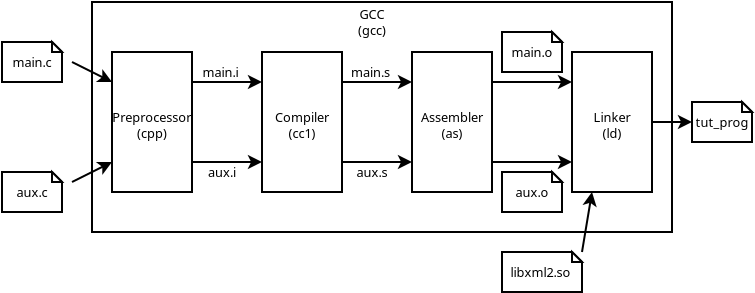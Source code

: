 <?xml version="1.0" encoding="UTF-8"?>
<dia:diagram xmlns:dia="http://www.lysator.liu.se/~alla/dia/">
  <dia:layer name="Background" visible="true">
    <dia:object type="Standard - Box" version="0" id="O0">
      <dia:attribute name="obj_pos">
        <dia:point val="24,-29.5"/>
      </dia:attribute>
      <dia:attribute name="obj_bb">
        <dia:rectangle val="23.95,-29.55;53.05,-17.95"/>
      </dia:attribute>
      <dia:attribute name="elem_corner">
        <dia:point val="24,-29.5"/>
      </dia:attribute>
      <dia:attribute name="elem_width">
        <dia:real val="29"/>
      </dia:attribute>
      <dia:attribute name="elem_height">
        <dia:real val="11.5"/>
      </dia:attribute>
      <dia:attribute name="show_background">
        <dia:boolean val="true"/>
      </dia:attribute>
    </dia:object>
    <dia:group>
      <dia:object type="Standard - Polygon" version="0" id="O1">
        <dia:attribute name="obj_pos">
          <dia:point val="44.5,-28"/>
        </dia:attribute>
        <dia:attribute name="obj_bb">
          <dia:rectangle val="44.45,-28.05;47.55,-25.95"/>
        </dia:attribute>
        <dia:attribute name="poly_points">
          <dia:point val="44.5,-28"/>
          <dia:point val="47,-28"/>
          <dia:point val="47.5,-27.5"/>
          <dia:point val="47.5,-26"/>
          <dia:point val="44.5,-26"/>
        </dia:attribute>
        <dia:attribute name="show_background">
          <dia:boolean val="true"/>
        </dia:attribute>
      </dia:object>
      <dia:object type="Standard - Polygon" version="0" id="O2">
        <dia:attribute name="obj_pos">
          <dia:point val="47,-28"/>
        </dia:attribute>
        <dia:attribute name="obj_bb">
          <dia:rectangle val="46.95,-28.121;47.621,-27.45"/>
        </dia:attribute>
        <dia:attribute name="poly_points">
          <dia:point val="47,-28"/>
          <dia:point val="47.5,-27.5"/>
          <dia:point val="47,-27.5"/>
        </dia:attribute>
        <dia:attribute name="show_background">
          <dia:boolean val="true"/>
        </dia:attribute>
      </dia:object>
    </dia:group>
    <dia:group>
      <dia:object type="Standard - Polygon" version="0" id="O3">
        <dia:attribute name="obj_pos">
          <dia:point val="54,-24.5"/>
        </dia:attribute>
        <dia:attribute name="obj_bb">
          <dia:rectangle val="53.95,-24.55;57.05,-22.45"/>
        </dia:attribute>
        <dia:attribute name="poly_points">
          <dia:point val="54,-24.5"/>
          <dia:point val="56.5,-24.5"/>
          <dia:point val="57,-24"/>
          <dia:point val="57,-22.5"/>
          <dia:point val="54,-22.5"/>
        </dia:attribute>
        <dia:attribute name="show_background">
          <dia:boolean val="true"/>
        </dia:attribute>
      </dia:object>
      <dia:object type="Standard - Polygon" version="0" id="O4">
        <dia:attribute name="obj_pos">
          <dia:point val="56.5,-24.5"/>
        </dia:attribute>
        <dia:attribute name="obj_bb">
          <dia:rectangle val="56.45,-24.621;57.121,-23.95"/>
        </dia:attribute>
        <dia:attribute name="poly_points">
          <dia:point val="56.5,-24.5"/>
          <dia:point val="57,-24"/>
          <dia:point val="56.5,-24"/>
        </dia:attribute>
        <dia:attribute name="show_background">
          <dia:boolean val="true"/>
        </dia:attribute>
      </dia:object>
    </dia:group>
    <dia:group>
      <dia:object type="Standard - Polygon" version="0" id="O5">
        <dia:attribute name="obj_pos">
          <dia:point val="19.5,-21"/>
        </dia:attribute>
        <dia:attribute name="obj_bb">
          <dia:rectangle val="19.45,-21.05;22.55,-18.95"/>
        </dia:attribute>
        <dia:attribute name="poly_points">
          <dia:point val="19.5,-21"/>
          <dia:point val="22,-21"/>
          <dia:point val="22.5,-20.5"/>
          <dia:point val="22.5,-19"/>
          <dia:point val="19.5,-19"/>
        </dia:attribute>
        <dia:attribute name="show_background">
          <dia:boolean val="true"/>
        </dia:attribute>
      </dia:object>
      <dia:object type="Standard - Polygon" version="0" id="O6">
        <dia:attribute name="obj_pos">
          <dia:point val="22,-21"/>
        </dia:attribute>
        <dia:attribute name="obj_bb">
          <dia:rectangle val="21.95,-21.121;22.621,-20.45"/>
        </dia:attribute>
        <dia:attribute name="poly_points">
          <dia:point val="22,-21"/>
          <dia:point val="22.5,-20.5"/>
          <dia:point val="22,-20.5"/>
        </dia:attribute>
        <dia:attribute name="show_background">
          <dia:boolean val="true"/>
        </dia:attribute>
      </dia:object>
    </dia:group>
    <dia:object type="Standard - Box" version="0" id="O7">
      <dia:attribute name="obj_pos">
        <dia:point val="25,-27"/>
      </dia:attribute>
      <dia:attribute name="obj_bb">
        <dia:rectangle val="24.95,-27.05;29.05,-19.95"/>
      </dia:attribute>
      <dia:attribute name="elem_corner">
        <dia:point val="25,-27"/>
      </dia:attribute>
      <dia:attribute name="elem_width">
        <dia:real val="4"/>
      </dia:attribute>
      <dia:attribute name="elem_height">
        <dia:real val="7.0"/>
      </dia:attribute>
      <dia:attribute name="show_background">
        <dia:boolean val="true"/>
      </dia:attribute>
    </dia:object>
    <dia:object type="Standard - Text" version="1" id="O8">
      <dia:attribute name="obj_pos">
        <dia:point val="27,-23.5"/>
      </dia:attribute>
      <dia:attribute name="obj_bb">
        <dia:rectangle val="25.119,-24.043;28.881,-22.302"/>
      </dia:attribute>
      <dia:attribute name="text">
        <dia:composite type="text">
          <dia:attribute name="string">
            <dia:string>#Preprocessor
(cpp)#</dia:string>
          </dia:attribute>
          <dia:attribute name="font">
            <dia:font family="sans" style="0" name="Helvetica"/>
          </dia:attribute>
          <dia:attribute name="height">
            <dia:real val="0.8"/>
          </dia:attribute>
          <dia:attribute name="pos">
            <dia:point val="27,-23.5"/>
          </dia:attribute>
          <dia:attribute name="color">
            <dia:color val="#000000"/>
          </dia:attribute>
          <dia:attribute name="alignment">
            <dia:enum val="1"/>
          </dia:attribute>
        </dia:composite>
      </dia:attribute>
      <dia:attribute name="valign">
        <dia:enum val="3"/>
      </dia:attribute>
      <dia:connections>
        <dia:connection handle="0" to="O7" connection="8"/>
      </dia:connections>
    </dia:object>
    <dia:object type="Standard - Box" version="0" id="O9">
      <dia:attribute name="obj_pos">
        <dia:point val="32.5,-27"/>
      </dia:attribute>
      <dia:attribute name="obj_bb">
        <dia:rectangle val="32.45,-27.05;36.55,-19.95"/>
      </dia:attribute>
      <dia:attribute name="elem_corner">
        <dia:point val="32.5,-27"/>
      </dia:attribute>
      <dia:attribute name="elem_width">
        <dia:real val="4"/>
      </dia:attribute>
      <dia:attribute name="elem_height">
        <dia:real val="7"/>
      </dia:attribute>
      <dia:attribute name="show_background">
        <dia:boolean val="true"/>
      </dia:attribute>
    </dia:object>
    <dia:object type="Standard - Text" version="1" id="O10">
      <dia:attribute name="obj_pos">
        <dia:point val="34.5,-23.5"/>
      </dia:attribute>
      <dia:attribute name="obj_bb">
        <dia:rectangle val="33.188,-24.043;35.812,-22.302"/>
      </dia:attribute>
      <dia:attribute name="text">
        <dia:composite type="text">
          <dia:attribute name="string">
            <dia:string>#Compiler
(cc1)#</dia:string>
          </dia:attribute>
          <dia:attribute name="font">
            <dia:font family="sans" style="0" name="Helvetica"/>
          </dia:attribute>
          <dia:attribute name="height">
            <dia:real val="0.8"/>
          </dia:attribute>
          <dia:attribute name="pos">
            <dia:point val="34.5,-23.5"/>
          </dia:attribute>
          <dia:attribute name="color">
            <dia:color val="#000000"/>
          </dia:attribute>
          <dia:attribute name="alignment">
            <dia:enum val="1"/>
          </dia:attribute>
        </dia:composite>
      </dia:attribute>
      <dia:attribute name="valign">
        <dia:enum val="3"/>
      </dia:attribute>
      <dia:connections>
        <dia:connection handle="0" to="O9" connection="8"/>
      </dia:connections>
    </dia:object>
    <dia:object type="Standard - Box" version="0" id="O11">
      <dia:attribute name="obj_pos">
        <dia:point val="40,-27"/>
      </dia:attribute>
      <dia:attribute name="obj_bb">
        <dia:rectangle val="39.95,-27.05;44.05,-19.95"/>
      </dia:attribute>
      <dia:attribute name="elem_corner">
        <dia:point val="40,-27"/>
      </dia:attribute>
      <dia:attribute name="elem_width">
        <dia:real val="4"/>
      </dia:attribute>
      <dia:attribute name="elem_height">
        <dia:real val="7"/>
      </dia:attribute>
      <dia:attribute name="show_background">
        <dia:boolean val="true"/>
      </dia:attribute>
    </dia:object>
    <dia:object type="Standard - Text" version="1" id="O12">
      <dia:attribute name="obj_pos">
        <dia:point val="42,-23.5"/>
      </dia:attribute>
      <dia:attribute name="obj_bb">
        <dia:rectangle val="40.471,-24.043;43.529,-22.302"/>
      </dia:attribute>
      <dia:attribute name="text">
        <dia:composite type="text">
          <dia:attribute name="string">
            <dia:string>#Assembler
(as)#</dia:string>
          </dia:attribute>
          <dia:attribute name="font">
            <dia:font family="sans" style="0" name="Helvetica"/>
          </dia:attribute>
          <dia:attribute name="height">
            <dia:real val="0.8"/>
          </dia:attribute>
          <dia:attribute name="pos">
            <dia:point val="42,-23.5"/>
          </dia:attribute>
          <dia:attribute name="color">
            <dia:color val="#000000"/>
          </dia:attribute>
          <dia:attribute name="alignment">
            <dia:enum val="1"/>
          </dia:attribute>
        </dia:composite>
      </dia:attribute>
      <dia:attribute name="valign">
        <dia:enum val="3"/>
      </dia:attribute>
      <dia:connections>
        <dia:connection handle="0" to="O11" connection="8"/>
      </dia:connections>
    </dia:object>
    <dia:object type="Standard - Box" version="0" id="O13">
      <dia:attribute name="obj_pos">
        <dia:point val="48,-27"/>
      </dia:attribute>
      <dia:attribute name="obj_bb">
        <dia:rectangle val="47.95,-27.05;52.05,-19.95"/>
      </dia:attribute>
      <dia:attribute name="elem_corner">
        <dia:point val="48,-27"/>
      </dia:attribute>
      <dia:attribute name="elem_width">
        <dia:real val="4"/>
      </dia:attribute>
      <dia:attribute name="elem_height">
        <dia:real val="7.0"/>
      </dia:attribute>
      <dia:attribute name="show_background">
        <dia:boolean val="true"/>
      </dia:attribute>
    </dia:object>
    <dia:object type="Standard - Text" version="1" id="O14">
      <dia:attribute name="obj_pos">
        <dia:point val="50,-23.5"/>
      </dia:attribute>
      <dia:attribute name="obj_bb">
        <dia:rectangle val="49.114,-24.043;50.886,-22.302"/>
      </dia:attribute>
      <dia:attribute name="text">
        <dia:composite type="text">
          <dia:attribute name="string">
            <dia:string>#Linker
(ld)#</dia:string>
          </dia:attribute>
          <dia:attribute name="font">
            <dia:font family="sans" style="0" name="Helvetica"/>
          </dia:attribute>
          <dia:attribute name="height">
            <dia:real val="0.8"/>
          </dia:attribute>
          <dia:attribute name="pos">
            <dia:point val="50,-23.5"/>
          </dia:attribute>
          <dia:attribute name="color">
            <dia:color val="#000000"/>
          </dia:attribute>
          <dia:attribute name="alignment">
            <dia:enum val="1"/>
          </dia:attribute>
        </dia:composite>
      </dia:attribute>
      <dia:attribute name="valign">
        <dia:enum val="3"/>
      </dia:attribute>
      <dia:connections>
        <dia:connection handle="0" to="O13" connection="8"/>
      </dia:connections>
    </dia:object>
    <dia:object type="Standard - Line" version="0" id="O15">
      <dia:attribute name="obj_pos">
        <dia:point val="23,-20.5"/>
      </dia:attribute>
      <dia:attribute name="obj_bb">
        <dia:rectangle val="22.933,-21.97;25.268,-20.433"/>
      </dia:attribute>
      <dia:attribute name="conn_endpoints">
        <dia:point val="23,-20.5"/>
        <dia:point val="25,-21.5"/>
      </dia:attribute>
      <dia:attribute name="numcp">
        <dia:int val="2"/>
      </dia:attribute>
      <dia:attribute name="end_arrow">
        <dia:enum val="22"/>
      </dia:attribute>
      <dia:attribute name="end_arrow_length">
        <dia:real val="0.5"/>
      </dia:attribute>
      <dia:attribute name="end_arrow_width">
        <dia:real val="0.5"/>
      </dia:attribute>
    </dia:object>
    <dia:object type="Standard - Line" version="0" id="O16">
      <dia:attribute name="obj_pos">
        <dia:point val="29,-25.5"/>
      </dia:attribute>
      <dia:attribute name="obj_bb">
        <dia:rectangle val="28.95,-26;32.55,-25"/>
      </dia:attribute>
      <dia:attribute name="conn_endpoints">
        <dia:point val="29,-25.5"/>
        <dia:point val="32.5,-25.5"/>
      </dia:attribute>
      <dia:attribute name="numcp">
        <dia:int val="2"/>
      </dia:attribute>
      <dia:attribute name="end_arrow">
        <dia:enum val="22"/>
      </dia:attribute>
      <dia:attribute name="end_arrow_length">
        <dia:real val="0.5"/>
      </dia:attribute>
      <dia:attribute name="end_arrow_width">
        <dia:real val="0.5"/>
      </dia:attribute>
    </dia:object>
    <dia:object type="Standard - Text" version="1" id="O17">
      <dia:attribute name="obj_pos">
        <dia:point val="21,-20"/>
      </dia:attribute>
      <dia:attribute name="obj_bb">
        <dia:rectangle val="20.211,-20.47;21.789,-19.53"/>
      </dia:attribute>
      <dia:attribute name="text">
        <dia:composite type="text">
          <dia:attribute name="string">
            <dia:string>#aux.c#</dia:string>
          </dia:attribute>
          <dia:attribute name="font">
            <dia:font family="sans" style="0" name="Helvetica"/>
          </dia:attribute>
          <dia:attribute name="height">
            <dia:real val="0.8"/>
          </dia:attribute>
          <dia:attribute name="pos">
            <dia:point val="21,-19.927"/>
          </dia:attribute>
          <dia:attribute name="color">
            <dia:color val="#000000"/>
          </dia:attribute>
          <dia:attribute name="alignment">
            <dia:enum val="1"/>
          </dia:attribute>
        </dia:composite>
      </dia:attribute>
      <dia:attribute name="valign">
        <dia:enum val="2"/>
      </dia:attribute>
      <dia:connections>
        <dia:connection handle="0" to="O5" connection="10"/>
      </dia:connections>
    </dia:object>
    <dia:object type="Standard - Line" version="0" id="O18">
      <dia:attribute name="obj_pos">
        <dia:point val="23,-26.5"/>
      </dia:attribute>
      <dia:attribute name="obj_bb">
        <dia:rectangle val="22.933,-26.567;25.268,-25.03"/>
      </dia:attribute>
      <dia:attribute name="conn_endpoints">
        <dia:point val="23,-26.5"/>
        <dia:point val="25,-25.5"/>
      </dia:attribute>
      <dia:attribute name="numcp">
        <dia:int val="1"/>
      </dia:attribute>
      <dia:attribute name="end_arrow">
        <dia:enum val="22"/>
      </dia:attribute>
      <dia:attribute name="end_arrow_length">
        <dia:real val="0.5"/>
      </dia:attribute>
      <dia:attribute name="end_arrow_width">
        <dia:real val="0.5"/>
      </dia:attribute>
    </dia:object>
    <dia:object type="Standard - Line" version="0" id="O19">
      <dia:attribute name="obj_pos">
        <dia:point val="52,-23.5"/>
      </dia:attribute>
      <dia:attribute name="obj_bb">
        <dia:rectangle val="51.95,-24;54.05,-23"/>
      </dia:attribute>
      <dia:attribute name="conn_endpoints">
        <dia:point val="52,-23.5"/>
        <dia:point val="54,-23.5"/>
      </dia:attribute>
      <dia:attribute name="numcp">
        <dia:int val="2"/>
      </dia:attribute>
      <dia:attribute name="end_arrow">
        <dia:enum val="22"/>
      </dia:attribute>
      <dia:attribute name="end_arrow_length">
        <dia:real val="0.5"/>
      </dia:attribute>
      <dia:attribute name="end_arrow_width">
        <dia:real val="0.5"/>
      </dia:attribute>
      <dia:connections>
        <dia:connection handle="0" to="O13" connection="4"/>
      </dia:connections>
    </dia:object>
    <dia:object type="Standard - Line" version="0" id="O20">
      <dia:attribute name="obj_pos">
        <dia:point val="48.5,-17"/>
      </dia:attribute>
      <dia:attribute name="obj_bb">
        <dia:rectangle val="48.443,-20.131;49.501,-16.942"/>
      </dia:attribute>
      <dia:attribute name="conn_endpoints">
        <dia:point val="48.5,-17"/>
        <dia:point val="49,-20"/>
      </dia:attribute>
      <dia:attribute name="numcp">
        <dia:int val="2"/>
      </dia:attribute>
      <dia:attribute name="end_arrow">
        <dia:enum val="22"/>
      </dia:attribute>
      <dia:attribute name="end_arrow_length">
        <dia:real val="0.5"/>
      </dia:attribute>
      <dia:attribute name="end_arrow_width">
        <dia:real val="0.5"/>
      </dia:attribute>
    </dia:object>
    <dia:object type="Standard - Text" version="1" id="O21">
      <dia:attribute name="obj_pos">
        <dia:point val="46,-27"/>
      </dia:attribute>
      <dia:attribute name="obj_bb">
        <dia:rectangle val="45,-27.47;47,-26.53"/>
      </dia:attribute>
      <dia:attribute name="text">
        <dia:composite type="text">
          <dia:attribute name="string">
            <dia:string>#main.o#</dia:string>
          </dia:attribute>
          <dia:attribute name="font">
            <dia:font family="sans" style="0" name="Helvetica"/>
          </dia:attribute>
          <dia:attribute name="height">
            <dia:real val="0.8"/>
          </dia:attribute>
          <dia:attribute name="pos">
            <dia:point val="46,-26.927"/>
          </dia:attribute>
          <dia:attribute name="color">
            <dia:color val="#000000"/>
          </dia:attribute>
          <dia:attribute name="alignment">
            <dia:enum val="1"/>
          </dia:attribute>
        </dia:composite>
      </dia:attribute>
      <dia:attribute name="valign">
        <dia:enum val="2"/>
      </dia:attribute>
      <dia:connections>
        <dia:connection handle="0" to="O1" connection="10"/>
      </dia:connections>
    </dia:object>
    <dia:group>
      <dia:object type="Standard - Polygon" version="0" id="O22">
        <dia:attribute name="obj_pos">
          <dia:point val="19.5,-27.5"/>
        </dia:attribute>
        <dia:attribute name="obj_bb">
          <dia:rectangle val="19.45,-27.55;22.55,-25.45"/>
        </dia:attribute>
        <dia:attribute name="poly_points">
          <dia:point val="19.5,-27.5"/>
          <dia:point val="22,-27.5"/>
          <dia:point val="22.5,-27"/>
          <dia:point val="22.5,-25.5"/>
          <dia:point val="19.5,-25.5"/>
        </dia:attribute>
        <dia:attribute name="show_background">
          <dia:boolean val="true"/>
        </dia:attribute>
      </dia:object>
      <dia:object type="Standard - Polygon" version="0" id="O23">
        <dia:attribute name="obj_pos">
          <dia:point val="22,-27.5"/>
        </dia:attribute>
        <dia:attribute name="obj_bb">
          <dia:rectangle val="21.95,-27.621;22.621,-26.95"/>
        </dia:attribute>
        <dia:attribute name="poly_points">
          <dia:point val="22,-27.5"/>
          <dia:point val="22.5,-27"/>
          <dia:point val="22,-27"/>
        </dia:attribute>
        <dia:attribute name="show_background">
          <dia:boolean val="true"/>
        </dia:attribute>
      </dia:object>
    </dia:group>
    <dia:object type="Standard - Text" version="1" id="O24">
      <dia:attribute name="obj_pos">
        <dia:point val="21,-26.5"/>
      </dia:attribute>
      <dia:attribute name="obj_bb">
        <dia:rectangle val="20.019,-26.97;21.981,-26.03"/>
      </dia:attribute>
      <dia:attribute name="text">
        <dia:composite type="text">
          <dia:attribute name="string">
            <dia:string>#main.c#</dia:string>
          </dia:attribute>
          <dia:attribute name="font">
            <dia:font family="sans" style="0" name="Helvetica"/>
          </dia:attribute>
          <dia:attribute name="height">
            <dia:real val="0.8"/>
          </dia:attribute>
          <dia:attribute name="pos">
            <dia:point val="21,-26.427"/>
          </dia:attribute>
          <dia:attribute name="color">
            <dia:color val="#000000"/>
          </dia:attribute>
          <dia:attribute name="alignment">
            <dia:enum val="1"/>
          </dia:attribute>
        </dia:composite>
      </dia:attribute>
      <dia:attribute name="valign">
        <dia:enum val="2"/>
      </dia:attribute>
      <dia:connections>
        <dia:connection handle="0" to="O22" connection="10"/>
      </dia:connections>
    </dia:object>
    <dia:object type="Standard - Text" version="1" id="O25">
      <dia:attribute name="obj_pos">
        <dia:point val="30.5,-21"/>
      </dia:attribute>
      <dia:attribute name="obj_bb">
        <dia:rectangle val="29.79,-21.47;31.21,-20.53"/>
      </dia:attribute>
      <dia:attribute name="text">
        <dia:composite type="text">
          <dia:attribute name="string">
            <dia:string>#aux.i#</dia:string>
          </dia:attribute>
          <dia:attribute name="font">
            <dia:font family="sans" style="0" name="Helvetica"/>
          </dia:attribute>
          <dia:attribute name="height">
            <dia:real val="0.8"/>
          </dia:attribute>
          <dia:attribute name="pos">
            <dia:point val="30.5,-20.927"/>
          </dia:attribute>
          <dia:attribute name="color">
            <dia:color val="#000000"/>
          </dia:attribute>
          <dia:attribute name="alignment">
            <dia:enum val="1"/>
          </dia:attribute>
        </dia:composite>
      </dia:attribute>
      <dia:attribute name="valign">
        <dia:enum val="2"/>
      </dia:attribute>
    </dia:object>
    <dia:object type="Standard - Text" version="1" id="O26">
      <dia:attribute name="obj_pos">
        <dia:point val="30.5,-26"/>
      </dia:attribute>
      <dia:attribute name="obj_bb">
        <dia:rectangle val="29.505,-26.47;31.495,-25.53"/>
      </dia:attribute>
      <dia:attribute name="text">
        <dia:composite type="text">
          <dia:attribute name="string">
            <dia:string>#main.i #</dia:string>
          </dia:attribute>
          <dia:attribute name="font">
            <dia:font family="sans" style="0" name="Helvetica"/>
          </dia:attribute>
          <dia:attribute name="height">
            <dia:real val="0.8"/>
          </dia:attribute>
          <dia:attribute name="pos">
            <dia:point val="30.5,-25.927"/>
          </dia:attribute>
          <dia:attribute name="color">
            <dia:color val="#000000"/>
          </dia:attribute>
          <dia:attribute name="alignment">
            <dia:enum val="1"/>
          </dia:attribute>
        </dia:composite>
      </dia:attribute>
      <dia:attribute name="valign">
        <dia:enum val="2"/>
      </dia:attribute>
    </dia:object>
    <dia:object type="Standard - Text" version="1" id="O27">
      <dia:attribute name="obj_pos">
        <dia:point val="38,-21"/>
      </dia:attribute>
      <dia:attribute name="obj_bb">
        <dia:rectangle val="37.22,-21.47;38.78,-20.53"/>
      </dia:attribute>
      <dia:attribute name="text">
        <dia:composite type="text">
          <dia:attribute name="string">
            <dia:string>#aux.s#</dia:string>
          </dia:attribute>
          <dia:attribute name="font">
            <dia:font family="sans" style="0" name="Helvetica"/>
          </dia:attribute>
          <dia:attribute name="height">
            <dia:real val="0.8"/>
          </dia:attribute>
          <dia:attribute name="pos">
            <dia:point val="38,-20.927"/>
          </dia:attribute>
          <dia:attribute name="color">
            <dia:color val="#000000"/>
          </dia:attribute>
          <dia:attribute name="alignment">
            <dia:enum val="1"/>
          </dia:attribute>
        </dia:composite>
      </dia:attribute>
      <dia:attribute name="valign">
        <dia:enum val="2"/>
      </dia:attribute>
    </dia:object>
    <dia:object type="Standard - Text" version="1" id="O28">
      <dia:attribute name="obj_pos">
        <dia:point val="55.5,-23.5"/>
      </dia:attribute>
      <dia:attribute name="obj_bb">
        <dia:rectangle val="54.279,-23.97;56.721,-23.03"/>
      </dia:attribute>
      <dia:attribute name="text">
        <dia:composite type="text">
          <dia:attribute name="string">
            <dia:string>#tut_prog#</dia:string>
          </dia:attribute>
          <dia:attribute name="font">
            <dia:font family="sans" style="0" name="Helvetica"/>
          </dia:attribute>
          <dia:attribute name="height">
            <dia:real val="0.8"/>
          </dia:attribute>
          <dia:attribute name="pos">
            <dia:point val="55.5,-23.427"/>
          </dia:attribute>
          <dia:attribute name="color">
            <dia:color val="#000000"/>
          </dia:attribute>
          <dia:attribute name="alignment">
            <dia:enum val="1"/>
          </dia:attribute>
        </dia:composite>
      </dia:attribute>
      <dia:attribute name="valign">
        <dia:enum val="2"/>
      </dia:attribute>
      <dia:connections>
        <dia:connection handle="0" to="O3" connection="10"/>
      </dia:connections>
    </dia:object>
    <dia:object type="Standard - Text" version="1" id="O29">
      <dia:attribute name="obj_pos">
        <dia:point val="38,-26"/>
      </dia:attribute>
      <dia:attribute name="obj_bb">
        <dia:rectangle val="36.935,-26.47;39.065,-25.53"/>
      </dia:attribute>
      <dia:attribute name="text">
        <dia:composite type="text">
          <dia:attribute name="string">
            <dia:string>#main.s #</dia:string>
          </dia:attribute>
          <dia:attribute name="font">
            <dia:font family="sans" style="0" name="Helvetica"/>
          </dia:attribute>
          <dia:attribute name="height">
            <dia:real val="0.8"/>
          </dia:attribute>
          <dia:attribute name="pos">
            <dia:point val="38,-25.927"/>
          </dia:attribute>
          <dia:attribute name="color">
            <dia:color val="#000000"/>
          </dia:attribute>
          <dia:attribute name="alignment">
            <dia:enum val="1"/>
          </dia:attribute>
        </dia:composite>
      </dia:attribute>
      <dia:attribute name="valign">
        <dia:enum val="2"/>
      </dia:attribute>
    </dia:object>
    <dia:object type="Standard - Line" version="0" id="O30">
      <dia:attribute name="obj_pos">
        <dia:point val="36.5,-25.5"/>
      </dia:attribute>
      <dia:attribute name="obj_bb">
        <dia:rectangle val="36.45,-26;40.05,-25"/>
      </dia:attribute>
      <dia:attribute name="conn_endpoints">
        <dia:point val="36.5,-25.5"/>
        <dia:point val="40,-25.5"/>
      </dia:attribute>
      <dia:attribute name="numcp">
        <dia:int val="2"/>
      </dia:attribute>
      <dia:attribute name="end_arrow">
        <dia:enum val="22"/>
      </dia:attribute>
      <dia:attribute name="end_arrow_length">
        <dia:real val="0.5"/>
      </dia:attribute>
      <dia:attribute name="end_arrow_width">
        <dia:real val="0.5"/>
      </dia:attribute>
    </dia:object>
    <dia:object type="Standard - Line" version="0" id="O31">
      <dia:attribute name="obj_pos">
        <dia:point val="29,-21.5"/>
      </dia:attribute>
      <dia:attribute name="obj_bb">
        <dia:rectangle val="28.95,-22;32.55,-21"/>
      </dia:attribute>
      <dia:attribute name="conn_endpoints">
        <dia:point val="29,-21.5"/>
        <dia:point val="32.5,-21.5"/>
      </dia:attribute>
      <dia:attribute name="numcp">
        <dia:int val="2"/>
      </dia:attribute>
      <dia:attribute name="end_arrow">
        <dia:enum val="22"/>
      </dia:attribute>
      <dia:attribute name="end_arrow_length">
        <dia:real val="0.5"/>
      </dia:attribute>
      <dia:attribute name="end_arrow_width">
        <dia:real val="0.5"/>
      </dia:attribute>
    </dia:object>
    <dia:object type="Standard - Line" version="0" id="O32">
      <dia:attribute name="obj_pos">
        <dia:point val="36.5,-21.5"/>
      </dia:attribute>
      <dia:attribute name="obj_bb">
        <dia:rectangle val="36.45,-22;40.05,-21"/>
      </dia:attribute>
      <dia:attribute name="conn_endpoints">
        <dia:point val="36.5,-21.5"/>
        <dia:point val="40,-21.5"/>
      </dia:attribute>
      <dia:attribute name="numcp">
        <dia:int val="2"/>
      </dia:attribute>
      <dia:attribute name="end_arrow">
        <dia:enum val="22"/>
      </dia:attribute>
      <dia:attribute name="end_arrow_length">
        <dia:real val="0.5"/>
      </dia:attribute>
      <dia:attribute name="end_arrow_width">
        <dia:real val="0.5"/>
      </dia:attribute>
    </dia:object>
    <dia:object type="Standard - Line" version="0" id="O33">
      <dia:attribute name="obj_pos">
        <dia:point val="44,-21.5"/>
      </dia:attribute>
      <dia:attribute name="obj_bb">
        <dia:rectangle val="43.95,-22;48.05,-21"/>
      </dia:attribute>
      <dia:attribute name="conn_endpoints">
        <dia:point val="44,-21.5"/>
        <dia:point val="48,-21.5"/>
      </dia:attribute>
      <dia:attribute name="numcp">
        <dia:int val="2"/>
      </dia:attribute>
      <dia:attribute name="end_arrow">
        <dia:enum val="22"/>
      </dia:attribute>
      <dia:attribute name="end_arrow_length">
        <dia:real val="0.5"/>
      </dia:attribute>
      <dia:attribute name="end_arrow_width">
        <dia:real val="0.5"/>
      </dia:attribute>
    </dia:object>
    <dia:group>
      <dia:object type="Standard - Polygon" version="0" id="O34">
        <dia:attribute name="obj_pos">
          <dia:point val="44.5,-21"/>
        </dia:attribute>
        <dia:attribute name="obj_bb">
          <dia:rectangle val="44.45,-21.05;47.55,-18.95"/>
        </dia:attribute>
        <dia:attribute name="poly_points">
          <dia:point val="44.5,-21"/>
          <dia:point val="47,-21"/>
          <dia:point val="47.5,-20.5"/>
          <dia:point val="47.5,-19"/>
          <dia:point val="44.5,-19"/>
        </dia:attribute>
        <dia:attribute name="show_background">
          <dia:boolean val="true"/>
        </dia:attribute>
      </dia:object>
      <dia:object type="Standard - Polygon" version="0" id="O35">
        <dia:attribute name="obj_pos">
          <dia:point val="47,-21"/>
        </dia:attribute>
        <dia:attribute name="obj_bb">
          <dia:rectangle val="46.95,-21.121;47.621,-20.45"/>
        </dia:attribute>
        <dia:attribute name="poly_points">
          <dia:point val="47,-21"/>
          <dia:point val="47.5,-20.5"/>
          <dia:point val="47,-20.5"/>
        </dia:attribute>
        <dia:attribute name="show_background">
          <dia:boolean val="true"/>
        </dia:attribute>
      </dia:object>
    </dia:group>
    <dia:object type="Standard - Text" version="1" id="O36">
      <dia:attribute name="obj_pos">
        <dia:point val="46,-20"/>
      </dia:attribute>
      <dia:attribute name="obj_bb">
        <dia:rectangle val="45.193,-20.47;46.807,-19.53"/>
      </dia:attribute>
      <dia:attribute name="text">
        <dia:composite type="text">
          <dia:attribute name="string">
            <dia:string>#aux.o#</dia:string>
          </dia:attribute>
          <dia:attribute name="font">
            <dia:font family="sans" style="0" name="Helvetica"/>
          </dia:attribute>
          <dia:attribute name="height">
            <dia:real val="0.8"/>
          </dia:attribute>
          <dia:attribute name="pos">
            <dia:point val="46,-19.927"/>
          </dia:attribute>
          <dia:attribute name="color">
            <dia:color val="#000000"/>
          </dia:attribute>
          <dia:attribute name="alignment">
            <dia:enum val="1"/>
          </dia:attribute>
        </dia:composite>
      </dia:attribute>
      <dia:attribute name="valign">
        <dia:enum val="2"/>
      </dia:attribute>
      <dia:connections>
        <dia:connection handle="0" to="O34" connection="10"/>
      </dia:connections>
    </dia:object>
    <dia:object type="Standard - Line" version="0" id="O37">
      <dia:attribute name="obj_pos">
        <dia:point val="44,-25.5"/>
      </dia:attribute>
      <dia:attribute name="obj_bb">
        <dia:rectangle val="43.95,-26;48.05,-25"/>
      </dia:attribute>
      <dia:attribute name="conn_endpoints">
        <dia:point val="44,-25.5"/>
        <dia:point val="48,-25.5"/>
      </dia:attribute>
      <dia:attribute name="numcp">
        <dia:int val="2"/>
      </dia:attribute>
      <dia:attribute name="end_arrow">
        <dia:enum val="22"/>
      </dia:attribute>
      <dia:attribute name="end_arrow_length">
        <dia:real val="0.5"/>
      </dia:attribute>
      <dia:attribute name="end_arrow_width">
        <dia:real val="0.5"/>
      </dia:attribute>
    </dia:object>
    <dia:group>
      <dia:object type="Standard - Polygon" version="0" id="O38">
        <dia:attribute name="obj_pos">
          <dia:point val="44.5,-17"/>
        </dia:attribute>
        <dia:attribute name="obj_bb">
          <dia:rectangle val="44.45,-17.05;48.55,-14.95"/>
        </dia:attribute>
        <dia:attribute name="poly_points">
          <dia:point val="44.5,-17"/>
          <dia:point val="48,-17"/>
          <dia:point val="48.5,-16.5"/>
          <dia:point val="48.5,-15"/>
          <dia:point val="44.5,-15"/>
        </dia:attribute>
        <dia:attribute name="show_background">
          <dia:boolean val="true"/>
        </dia:attribute>
      </dia:object>
      <dia:object type="Standard - Polygon" version="0" id="O39">
        <dia:attribute name="obj_pos">
          <dia:point val="48,-17"/>
        </dia:attribute>
        <dia:attribute name="obj_bb">
          <dia:rectangle val="47.95,-17.121;48.621,-16.45"/>
        </dia:attribute>
        <dia:attribute name="poly_points">
          <dia:point val="48,-17"/>
          <dia:point val="48.5,-16.5"/>
          <dia:point val="48,-16.5"/>
        </dia:attribute>
        <dia:attribute name="show_background">
          <dia:boolean val="true"/>
        </dia:attribute>
      </dia:object>
      <dia:object type="Standard - Text" version="1" id="O40">
        <dia:attribute name="obj_pos">
          <dia:point val="46.5,-16"/>
        </dia:attribute>
        <dia:attribute name="obj_bb">
          <dia:rectangle val="44.915,-16.47;48.085,-15.53"/>
        </dia:attribute>
        <dia:attribute name="text">
          <dia:composite type="text">
            <dia:attribute name="string">
              <dia:string>#libxml2.so #</dia:string>
            </dia:attribute>
            <dia:attribute name="font">
              <dia:font family="sans" style="0" name="Helvetica"/>
            </dia:attribute>
            <dia:attribute name="height">
              <dia:real val="0.8"/>
            </dia:attribute>
            <dia:attribute name="pos">
              <dia:point val="46.5,-15.928"/>
            </dia:attribute>
            <dia:attribute name="color">
              <dia:color val="#000000"/>
            </dia:attribute>
            <dia:attribute name="alignment">
              <dia:enum val="1"/>
            </dia:attribute>
          </dia:composite>
        </dia:attribute>
        <dia:attribute name="valign">
          <dia:enum val="2"/>
        </dia:attribute>
        <dia:connections>
          <dia:connection handle="0" to="O38" connection="10"/>
        </dia:connections>
      </dia:object>
    </dia:group>
    <dia:object type="Standard - Text" version="1" id="O41">
      <dia:attribute name="obj_pos">
        <dia:point val="38,-28.5"/>
      </dia:attribute>
      <dia:attribute name="obj_bb">
        <dia:rectangle val="37.267,-29.37;38.733,-27.63"/>
      </dia:attribute>
      <dia:attribute name="text">
        <dia:composite type="text">
          <dia:attribute name="string">
            <dia:string>#GCC
(gcc)#</dia:string>
          </dia:attribute>
          <dia:attribute name="font">
            <dia:font family="sans" style="0" name="Helvetica"/>
          </dia:attribute>
          <dia:attribute name="height">
            <dia:real val="0.8"/>
          </dia:attribute>
          <dia:attribute name="pos">
            <dia:point val="38,-28.828"/>
          </dia:attribute>
          <dia:attribute name="color">
            <dia:color val="#000000"/>
          </dia:attribute>
          <dia:attribute name="alignment">
            <dia:enum val="1"/>
          </dia:attribute>
        </dia:composite>
      </dia:attribute>
      <dia:attribute name="valign">
        <dia:enum val="2"/>
      </dia:attribute>
    </dia:object>
  </dia:layer>
</dia:diagram>
